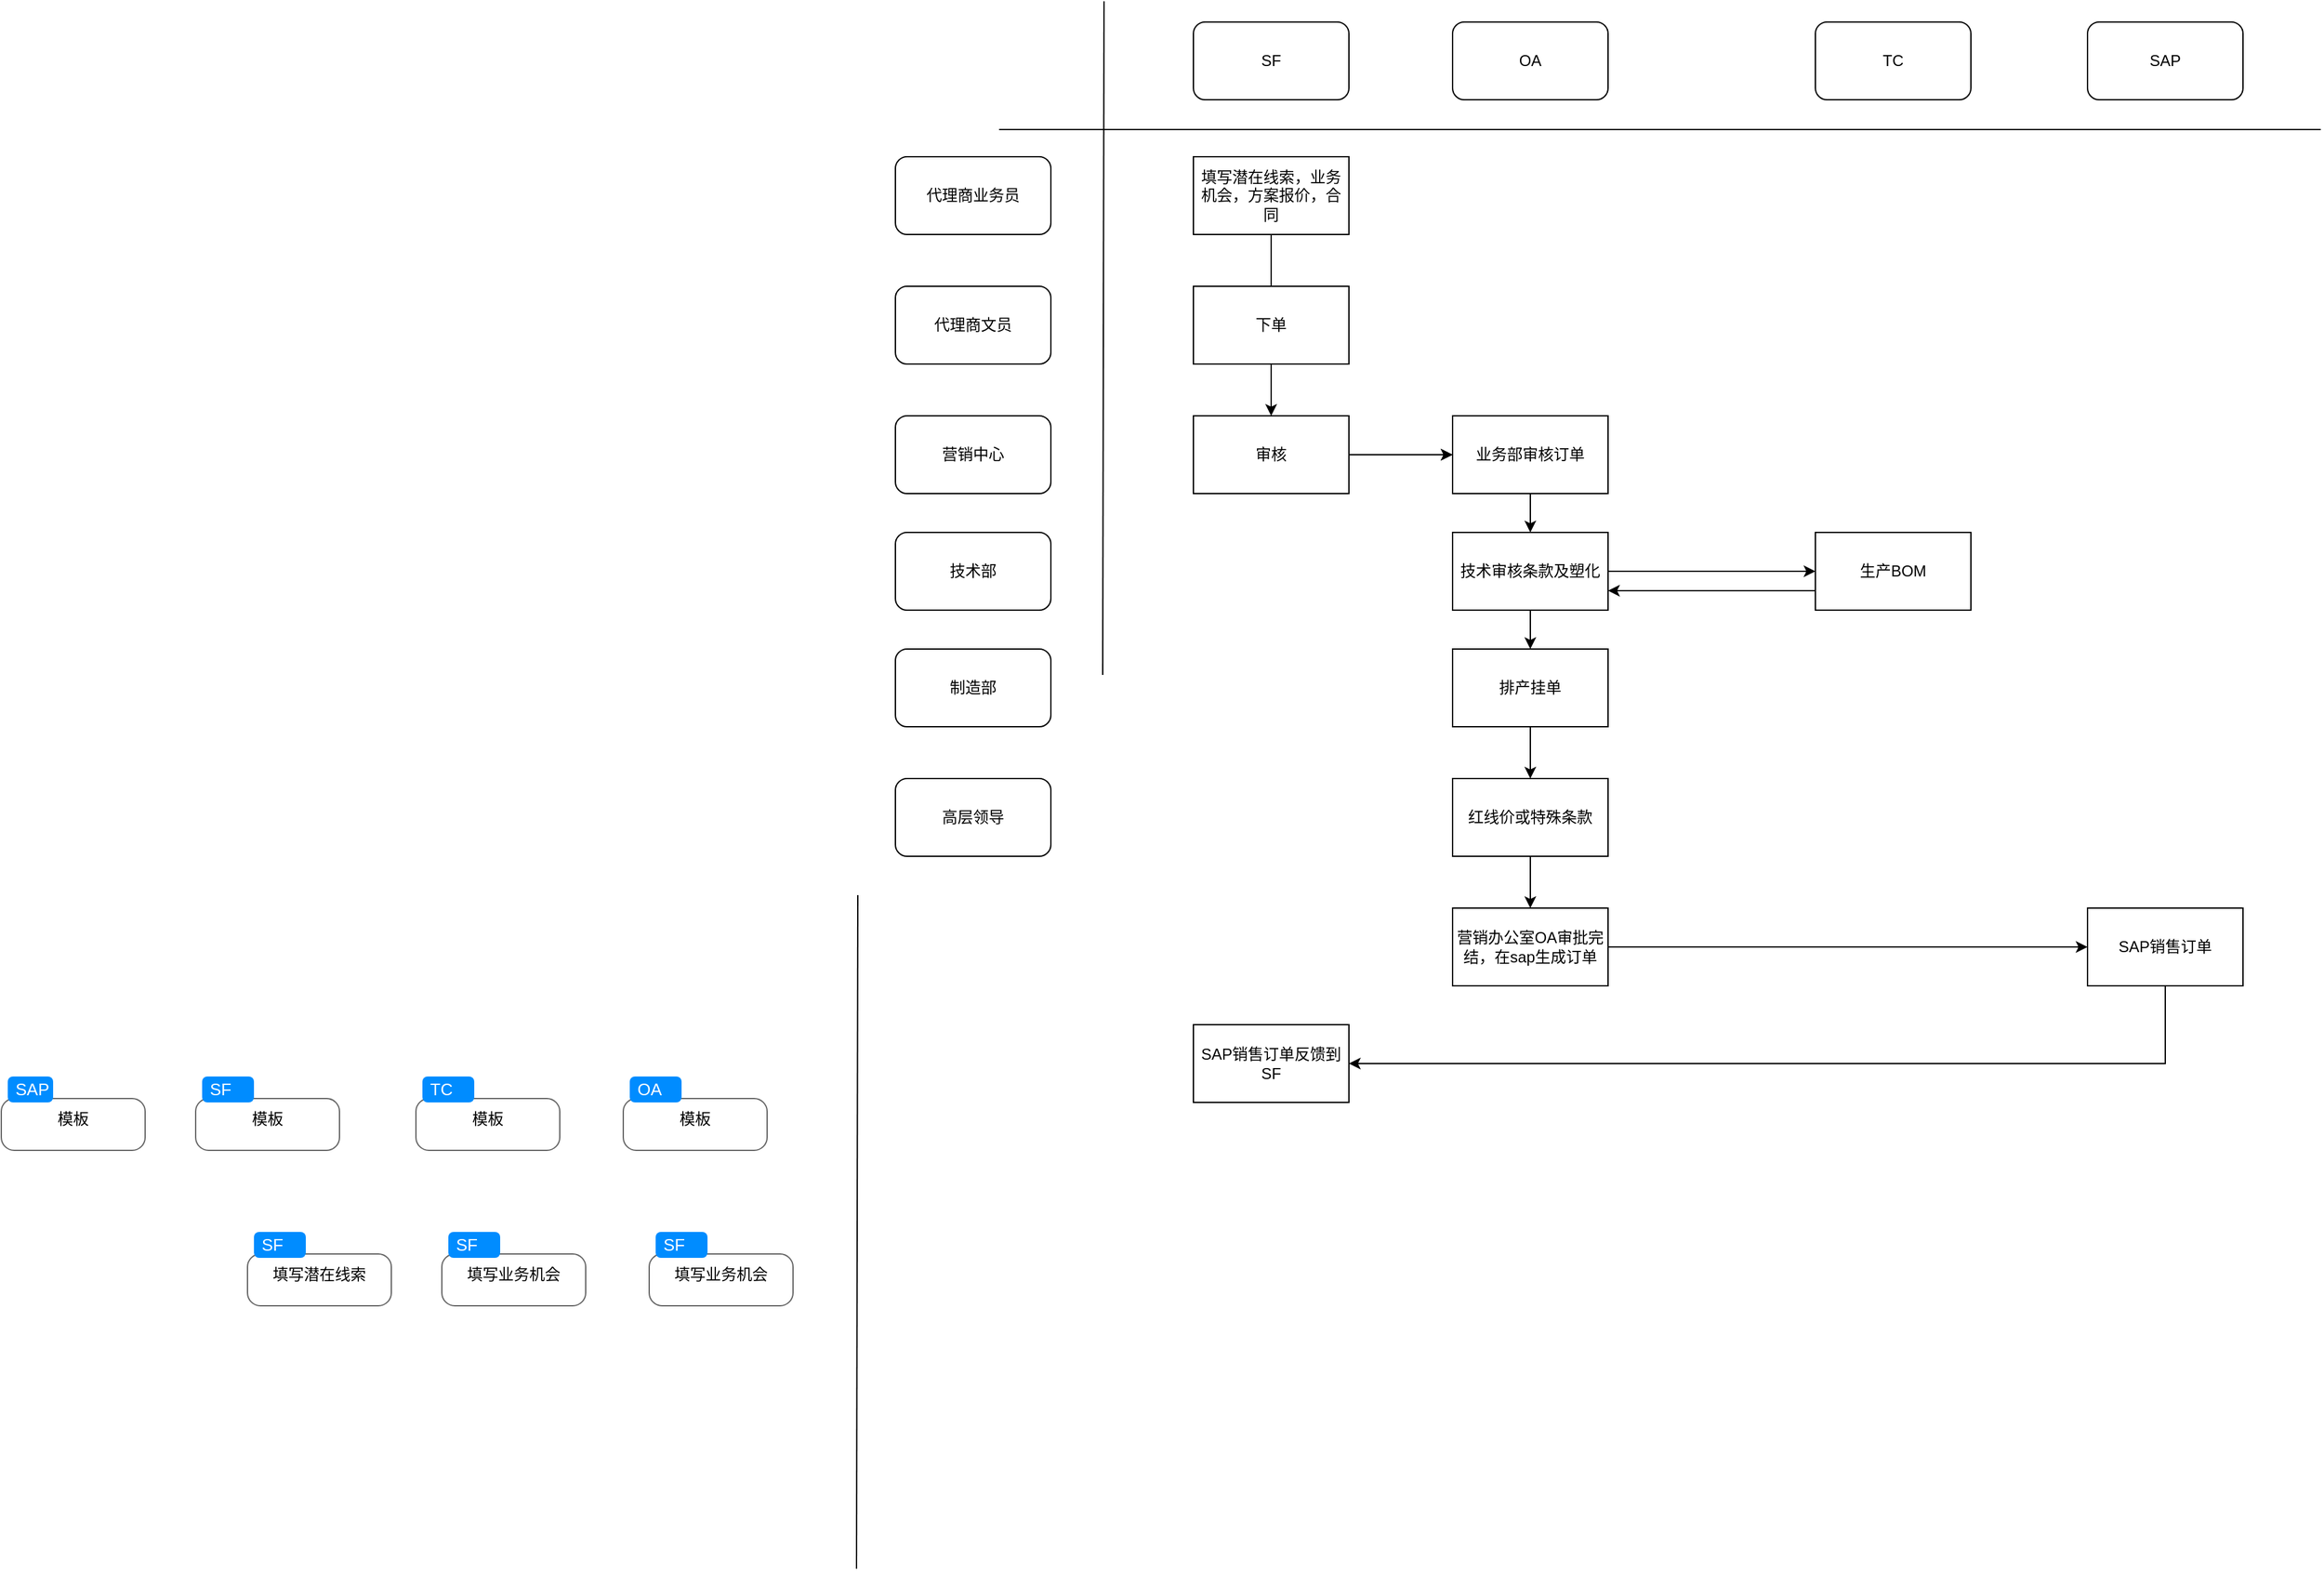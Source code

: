 <mxfile version="14.6.1" type="github">
  <diagram id="KoMFrAyxFCFRoVh_BOyE" name="Page-1">
    <mxGraphModel dx="2021" dy="1045" grid="1" gridSize="10" guides="1" tooltips="1" connect="1" arrows="1" fold="1" page="0" pageScale="1" pageWidth="827" pageHeight="1169" math="0" shadow="0">
      <root>
        <mxCell id="0" />
        <mxCell id="1" parent="0" />
        <mxCell id="3frUoIERfnBwtW1OnRKV-5" value="" style="endArrow=none;html=1;" parent="1" edge="1">
          <mxGeometry width="50" height="50" relative="1" as="geometry">
            <mxPoint x="-10" y="89" as="sourcePoint" />
            <mxPoint x="1010" y="89" as="targetPoint" />
          </mxGeometry>
        </mxCell>
        <mxCell id="3frUoIERfnBwtW1OnRKV-6" value="SF" style="rounded=1;whiteSpace=wrap;html=1;" parent="1" vertex="1">
          <mxGeometry x="140" y="6" width="120" height="60" as="geometry" />
        </mxCell>
        <mxCell id="3frUoIERfnBwtW1OnRKV-7" value="OA" style="rounded=1;whiteSpace=wrap;html=1;" parent="1" vertex="1">
          <mxGeometry x="340" y="6" width="120" height="60" as="geometry" />
        </mxCell>
        <mxCell id="3frUoIERfnBwtW1OnRKV-8" value="SAP" style="rounded=1;whiteSpace=wrap;html=1;" parent="1" vertex="1">
          <mxGeometry x="830" y="6" width="120" height="60" as="geometry" />
        </mxCell>
        <mxCell id="3frUoIERfnBwtW1OnRKV-9" value="TC" style="rounded=1;whiteSpace=wrap;html=1;" parent="1" vertex="1">
          <mxGeometry x="620" y="6" width="120" height="60" as="geometry" />
        </mxCell>
        <mxCell id="3frUoIERfnBwtW1OnRKV-10" value="" style="endArrow=none;html=1;" parent="1" edge="1">
          <mxGeometry width="50" height="50" relative="1" as="geometry">
            <mxPoint x="70" y="510" as="sourcePoint" />
            <mxPoint x="71" y="-10" as="targetPoint" />
          </mxGeometry>
        </mxCell>
        <mxCell id="3frUoIERfnBwtW1OnRKV-11" value="代理商业务员" style="rounded=1;whiteSpace=wrap;html=1;" parent="1" vertex="1">
          <mxGeometry x="-90" y="110" width="120" height="60" as="geometry" />
        </mxCell>
        <mxCell id="1v-ZqOwpjgkjk78gl3Ua-7" value="" style="edgeStyle=orthogonalEdgeStyle;rounded=0;orthogonalLoop=1;jettySize=auto;html=1;" edge="1" parent="1" source="3frUoIERfnBwtW1OnRKV-12" target="1v-ZqOwpjgkjk78gl3Ua-5">
          <mxGeometry relative="1" as="geometry" />
        </mxCell>
        <mxCell id="3frUoIERfnBwtW1OnRKV-12" value="填写潜在线索，业务机会，方案报价，合同" style="rounded=0;whiteSpace=wrap;html=1;" parent="1" vertex="1">
          <mxGeometry x="140" y="110" width="120" height="60" as="geometry" />
        </mxCell>
        <mxCell id="3frUoIERfnBwtW1OnRKV-28" value="模板" style="shape=mxgraph.mockup.containers.marginRect;rectMarginTop=10;strokeColor=#666666;strokeWidth=1;dashed=0;rounded=1;arcSize=5;recursiveResize=0;verticalAlign=middle;align=center;" parent="1" vertex="1">
          <mxGeometry x="-780" y="827" width="111" height="50" as="geometry" />
        </mxCell>
        <mxCell id="3frUoIERfnBwtW1OnRKV-29" value="SAP" style="shape=rect;strokeColor=none;fillColor=#008cff;strokeWidth=1;dashed=0;rounded=1;arcSize=20;fontColor=#ffffff;fontSize=13;spacing=2;spacingTop=-2;align=left;autosize=1;spacingLeft=4;resizeWidth=0;resizeHeight=0;perimeter=none;" parent="3frUoIERfnBwtW1OnRKV-28" vertex="1">
          <mxGeometry x="5" y="-7" width="35" height="20" as="geometry" />
        </mxCell>
        <mxCell id="3frUoIERfnBwtW1OnRKV-32" value="模板" style="shape=mxgraph.mockup.containers.marginRect;rectMarginTop=10;strokeColor=#666666;strokeWidth=1;dashed=0;rounded=1;arcSize=5;recursiveResize=0;verticalAlign=middle;align=center;" parent="1" vertex="1">
          <mxGeometry x="-630" y="827" width="111" height="50" as="geometry" />
        </mxCell>
        <mxCell id="3frUoIERfnBwtW1OnRKV-33" value="SF" style="shape=rect;strokeColor=none;fillColor=#008cff;strokeWidth=1;dashed=0;rounded=1;arcSize=20;fontColor=#ffffff;fontSize=13;spacing=2;spacingTop=-2;align=left;autosize=1;spacingLeft=4;resizeWidth=0;resizeHeight=0;perimeter=none;" parent="3frUoIERfnBwtW1OnRKV-32" vertex="1">
          <mxGeometry x="5" y="-7" width="40" height="20" as="geometry" />
        </mxCell>
        <mxCell id="3frUoIERfnBwtW1OnRKV-34" value="模板" style="shape=mxgraph.mockup.containers.marginRect;rectMarginTop=10;strokeColor=#666666;strokeWidth=1;dashed=0;rounded=1;arcSize=5;recursiveResize=0;verticalAlign=middle;align=center;" parent="1" vertex="1">
          <mxGeometry x="-460" y="827" width="111" height="50" as="geometry" />
        </mxCell>
        <mxCell id="3frUoIERfnBwtW1OnRKV-35" value="TC" style="shape=rect;strokeColor=none;fillColor=#008cff;strokeWidth=1;dashed=0;rounded=1;arcSize=20;fontColor=#ffffff;fontSize=13;spacing=2;spacingTop=-2;align=left;autosize=1;spacingLeft=4;resizeWidth=0;resizeHeight=0;perimeter=none;" parent="3frUoIERfnBwtW1OnRKV-34" vertex="1">
          <mxGeometry x="5" y="-7" width="40" height="20" as="geometry" />
        </mxCell>
        <mxCell id="3frUoIERfnBwtW1OnRKV-36" value="模板" style="shape=mxgraph.mockup.containers.marginRect;rectMarginTop=10;strokeColor=#666666;strokeWidth=1;dashed=0;rounded=1;arcSize=5;recursiveResize=0;verticalAlign=middle;align=center;" parent="1" vertex="1">
          <mxGeometry x="-300" y="827" width="111" height="50" as="geometry" />
        </mxCell>
        <mxCell id="3frUoIERfnBwtW1OnRKV-37" value="OA" style="shape=rect;strokeColor=none;fillColor=#008cff;strokeWidth=1;dashed=0;rounded=1;arcSize=20;fontColor=#ffffff;fontSize=13;spacing=2;spacingTop=-2;align=left;autosize=1;spacingLeft=4;resizeWidth=0;resizeHeight=0;perimeter=none;" parent="3frUoIERfnBwtW1OnRKV-36" vertex="1">
          <mxGeometry x="5" y="-7" width="40" height="20" as="geometry" />
        </mxCell>
        <mxCell id="3frUoIERfnBwtW1OnRKV-38" value="填写潜在线索" style="shape=mxgraph.mockup.containers.marginRect;rectMarginTop=10;strokeColor=#666666;strokeWidth=1;dashed=0;rounded=1;arcSize=5;recursiveResize=0;verticalAlign=middle;align=center;" parent="1" vertex="1">
          <mxGeometry x="-590" y="947" width="111" height="50" as="geometry" />
        </mxCell>
        <mxCell id="3frUoIERfnBwtW1OnRKV-39" value="SF" style="shape=rect;strokeColor=none;fillColor=#008cff;strokeWidth=1;dashed=0;rounded=1;arcSize=20;fontColor=#ffffff;fontSize=13;spacing=2;spacingTop=-2;align=left;autosize=1;spacingLeft=4;resizeWidth=0;resizeHeight=0;perimeter=none;" parent="3frUoIERfnBwtW1OnRKV-38" vertex="1">
          <mxGeometry x="5" y="-7" width="40" height="20" as="geometry" />
        </mxCell>
        <mxCell id="3frUoIERfnBwtW1OnRKV-40" value="" style="endArrow=none;html=1;" parent="1" edge="1">
          <mxGeometry width="50" height="50" relative="1" as="geometry">
            <mxPoint x="-120" y="1200" as="sourcePoint" />
            <mxPoint x="-119" y="680" as="targetPoint" />
          </mxGeometry>
        </mxCell>
        <mxCell id="3frUoIERfnBwtW1OnRKV-41" value="填写业务机会" style="shape=mxgraph.mockup.containers.marginRect;rectMarginTop=10;strokeColor=#666666;strokeWidth=1;dashed=0;rounded=1;arcSize=5;recursiveResize=0;verticalAlign=middle;align=center;" parent="1" vertex="1">
          <mxGeometry x="-440" y="947" width="111" height="50" as="geometry" />
        </mxCell>
        <mxCell id="3frUoIERfnBwtW1OnRKV-42" value="SF" style="shape=rect;strokeColor=none;fillColor=#008cff;strokeWidth=1;dashed=0;rounded=1;arcSize=20;fontColor=#ffffff;fontSize=13;spacing=2;spacingTop=-2;align=left;autosize=1;spacingLeft=4;resizeWidth=0;resizeHeight=0;perimeter=none;" parent="3frUoIERfnBwtW1OnRKV-41" vertex="1">
          <mxGeometry x="5" y="-7" width="40" height="20" as="geometry" />
        </mxCell>
        <mxCell id="3frUoIERfnBwtW1OnRKV-43" value="填写业务机会" style="shape=mxgraph.mockup.containers.marginRect;rectMarginTop=10;strokeColor=#666666;strokeWidth=1;dashed=0;rounded=1;arcSize=5;recursiveResize=0;verticalAlign=middle;align=center;" parent="1" vertex="1">
          <mxGeometry x="-280" y="947" width="111" height="50" as="geometry" />
        </mxCell>
        <mxCell id="3frUoIERfnBwtW1OnRKV-44" value="SF" style="shape=rect;strokeColor=none;fillColor=#008cff;strokeWidth=1;dashed=0;rounded=1;arcSize=20;fontColor=#ffffff;fontSize=13;spacing=2;spacingTop=-2;align=left;autosize=1;spacingLeft=4;resizeWidth=0;resizeHeight=0;perimeter=none;" parent="3frUoIERfnBwtW1OnRKV-43" vertex="1">
          <mxGeometry x="5" y="-7" width="40" height="20" as="geometry" />
        </mxCell>
        <mxCell id="1v-ZqOwpjgkjk78gl3Ua-1" value="下单" style="rounded=0;whiteSpace=wrap;html=1;" vertex="1" parent="1">
          <mxGeometry x="140" y="210" width="120" height="60" as="geometry" />
        </mxCell>
        <mxCell id="1v-ZqOwpjgkjk78gl3Ua-2" value="营销中心" style="rounded=1;whiteSpace=wrap;html=1;" vertex="1" parent="1">
          <mxGeometry x="-90" y="310" width="120" height="60" as="geometry" />
        </mxCell>
        <mxCell id="1v-ZqOwpjgkjk78gl3Ua-3" value="技术部" style="rounded=1;whiteSpace=wrap;html=1;" vertex="1" parent="1">
          <mxGeometry x="-90" y="400" width="120" height="60" as="geometry" />
        </mxCell>
        <mxCell id="1v-ZqOwpjgkjk78gl3Ua-4" value="代理商文员" style="rounded=1;whiteSpace=wrap;html=1;" vertex="1" parent="1">
          <mxGeometry x="-90" y="210" width="120" height="60" as="geometry" />
        </mxCell>
        <mxCell id="1v-ZqOwpjgkjk78gl3Ua-9" value="" style="edgeStyle=orthogonalEdgeStyle;rounded=0;orthogonalLoop=1;jettySize=auto;html=1;" edge="1" parent="1" source="1v-ZqOwpjgkjk78gl3Ua-5" target="1v-ZqOwpjgkjk78gl3Ua-8">
          <mxGeometry relative="1" as="geometry" />
        </mxCell>
        <mxCell id="1v-ZqOwpjgkjk78gl3Ua-23" value="" style="edgeStyle=orthogonalEdgeStyle;rounded=0;orthogonalLoop=1;jettySize=auto;html=1;" edge="1" parent="1" source="1v-ZqOwpjgkjk78gl3Ua-5" target="1v-ZqOwpjgkjk78gl3Ua-8">
          <mxGeometry relative="1" as="geometry" />
        </mxCell>
        <mxCell id="1v-ZqOwpjgkjk78gl3Ua-5" value="审核" style="rounded=0;whiteSpace=wrap;html=1;" vertex="1" parent="1">
          <mxGeometry x="140" y="310" width="120" height="60" as="geometry" />
        </mxCell>
        <mxCell id="1v-ZqOwpjgkjk78gl3Ua-14" value="" style="edgeStyle=orthogonalEdgeStyle;rounded=0;orthogonalLoop=1;jettySize=auto;html=1;" edge="1" parent="1" source="1v-ZqOwpjgkjk78gl3Ua-8" target="1v-ZqOwpjgkjk78gl3Ua-13">
          <mxGeometry relative="1" as="geometry" />
        </mxCell>
        <mxCell id="1v-ZqOwpjgkjk78gl3Ua-8" value="业务部审核订单" style="rounded=0;whiteSpace=wrap;html=1;" vertex="1" parent="1">
          <mxGeometry x="340" y="310" width="120" height="60" as="geometry" />
        </mxCell>
        <mxCell id="1v-ZqOwpjgkjk78gl3Ua-11" value="制造部" style="rounded=1;whiteSpace=wrap;html=1;" vertex="1" parent="1">
          <mxGeometry x="-90" y="490" width="120" height="60" as="geometry" />
        </mxCell>
        <mxCell id="1v-ZqOwpjgkjk78gl3Ua-12" value="高层领导" style="rounded=1;whiteSpace=wrap;html=1;" vertex="1" parent="1">
          <mxGeometry x="-90" y="590" width="120" height="60" as="geometry" />
        </mxCell>
        <mxCell id="1v-ZqOwpjgkjk78gl3Ua-17" value="" style="edgeStyle=orthogonalEdgeStyle;rounded=0;orthogonalLoop=1;jettySize=auto;html=1;" edge="1" parent="1" source="1v-ZqOwpjgkjk78gl3Ua-13" target="1v-ZqOwpjgkjk78gl3Ua-16">
          <mxGeometry relative="1" as="geometry" />
        </mxCell>
        <mxCell id="1v-ZqOwpjgkjk78gl3Ua-21" value="" style="edgeStyle=orthogonalEdgeStyle;rounded=0;orthogonalLoop=1;jettySize=auto;html=1;" edge="1" parent="1" source="1v-ZqOwpjgkjk78gl3Ua-13" target="1v-ZqOwpjgkjk78gl3Ua-20">
          <mxGeometry relative="1" as="geometry" />
        </mxCell>
        <mxCell id="1v-ZqOwpjgkjk78gl3Ua-13" value="技术审核条款及塑化" style="rounded=0;whiteSpace=wrap;html=1;" vertex="1" parent="1">
          <mxGeometry x="340" y="400" width="120" height="60" as="geometry" />
        </mxCell>
        <mxCell id="1v-ZqOwpjgkjk78gl3Ua-19" value="" style="edgeStyle=orthogonalEdgeStyle;rounded=0;orthogonalLoop=1;jettySize=auto;html=1;" edge="1" parent="1" source="1v-ZqOwpjgkjk78gl3Ua-16" target="1v-ZqOwpjgkjk78gl3Ua-18">
          <mxGeometry relative="1" as="geometry" />
        </mxCell>
        <mxCell id="1v-ZqOwpjgkjk78gl3Ua-16" value="排产挂单" style="rounded=0;whiteSpace=wrap;html=1;" vertex="1" parent="1">
          <mxGeometry x="340" y="490" width="120" height="60" as="geometry" />
        </mxCell>
        <mxCell id="1v-ZqOwpjgkjk78gl3Ua-26" value="" style="edgeStyle=orthogonalEdgeStyle;rounded=0;orthogonalLoop=1;jettySize=auto;html=1;" edge="1" parent="1" source="1v-ZqOwpjgkjk78gl3Ua-18" target="1v-ZqOwpjgkjk78gl3Ua-25">
          <mxGeometry relative="1" as="geometry" />
        </mxCell>
        <mxCell id="1v-ZqOwpjgkjk78gl3Ua-27" value="&lt;br&gt;" style="edgeLabel;html=1;align=center;verticalAlign=middle;resizable=0;points=[];" vertex="1" connectable="0" parent="1v-ZqOwpjgkjk78gl3Ua-26">
          <mxGeometry x="-0.484" y="1" relative="1" as="geometry">
            <mxPoint x="-1" as="offset" />
          </mxGeometry>
        </mxCell>
        <mxCell id="1v-ZqOwpjgkjk78gl3Ua-18" value="红线价或特殊条款" style="rounded=0;whiteSpace=wrap;html=1;" vertex="1" parent="1">
          <mxGeometry x="340" y="590" width="120" height="60" as="geometry" />
        </mxCell>
        <mxCell id="1v-ZqOwpjgkjk78gl3Ua-20" value="生产BOM" style="rounded=0;whiteSpace=wrap;html=1;" vertex="1" parent="1">
          <mxGeometry x="620" y="400" width="120" height="60" as="geometry" />
        </mxCell>
        <mxCell id="1v-ZqOwpjgkjk78gl3Ua-22" value="" style="endArrow=classic;html=1;entryX=1;entryY=0.75;entryDx=0;entryDy=0;exitX=0;exitY=0.75;exitDx=0;exitDy=0;" edge="1" parent="1" source="1v-ZqOwpjgkjk78gl3Ua-20" target="1v-ZqOwpjgkjk78gl3Ua-13">
          <mxGeometry width="50" height="50" relative="1" as="geometry">
            <mxPoint x="730" y="610" as="sourcePoint" />
            <mxPoint x="780" y="560" as="targetPoint" />
          </mxGeometry>
        </mxCell>
        <mxCell id="1v-ZqOwpjgkjk78gl3Ua-29" value="" style="edgeStyle=orthogonalEdgeStyle;rounded=0;orthogonalLoop=1;jettySize=auto;html=1;" edge="1" parent="1" source="1v-ZqOwpjgkjk78gl3Ua-25" target="1v-ZqOwpjgkjk78gl3Ua-28">
          <mxGeometry relative="1" as="geometry" />
        </mxCell>
        <mxCell id="1v-ZqOwpjgkjk78gl3Ua-25" value="营销办公室OA审批完结，在sap生成订单" style="rounded=0;whiteSpace=wrap;html=1;" vertex="1" parent="1">
          <mxGeometry x="340" y="690" width="120" height="60" as="geometry" />
        </mxCell>
        <mxCell id="1v-ZqOwpjgkjk78gl3Ua-32" value="" style="edgeStyle=orthogonalEdgeStyle;rounded=0;orthogonalLoop=1;jettySize=auto;html=1;" edge="1" parent="1" source="1v-ZqOwpjgkjk78gl3Ua-28" target="1v-ZqOwpjgkjk78gl3Ua-31">
          <mxGeometry relative="1" as="geometry">
            <Array as="points">
              <mxPoint x="890" y="810" />
            </Array>
          </mxGeometry>
        </mxCell>
        <mxCell id="1v-ZqOwpjgkjk78gl3Ua-28" value="SAP销售订单" style="rounded=0;whiteSpace=wrap;html=1;" vertex="1" parent="1">
          <mxGeometry x="830" y="690" width="120" height="60" as="geometry" />
        </mxCell>
        <mxCell id="1v-ZqOwpjgkjk78gl3Ua-31" value="SAP销售订单反馈到SF" style="rounded=0;whiteSpace=wrap;html=1;" vertex="1" parent="1">
          <mxGeometry x="140" y="780" width="120" height="60" as="geometry" />
        </mxCell>
      </root>
    </mxGraphModel>
  </diagram>
</mxfile>
